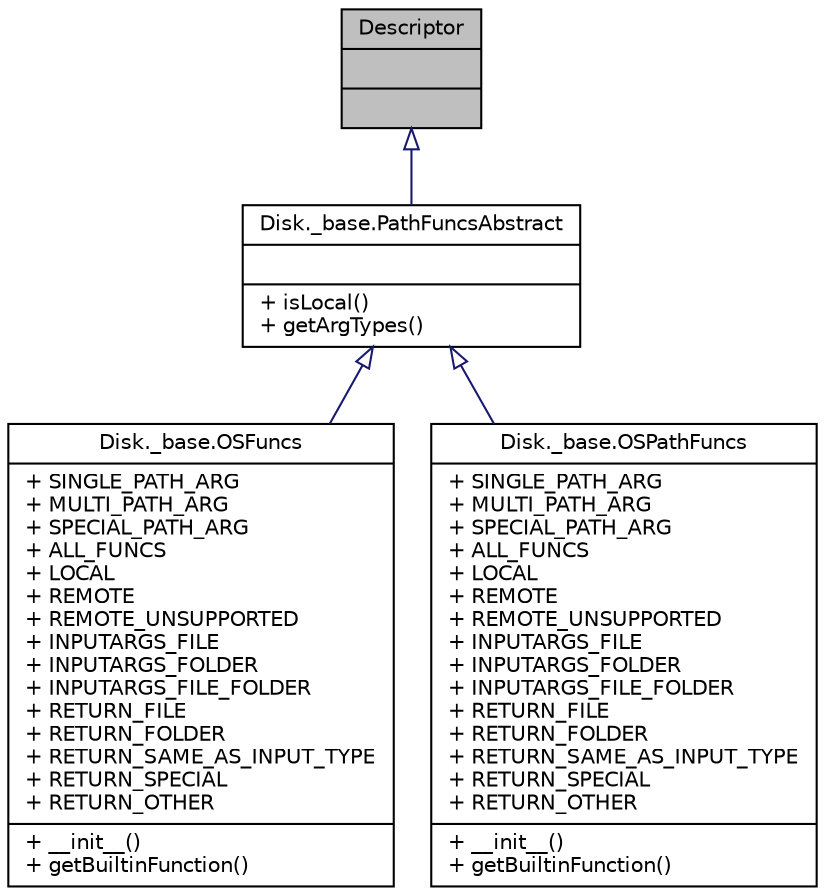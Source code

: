 digraph "Descriptor"
{
 // INTERACTIVE_SVG=YES
  bgcolor="transparent";
  edge [fontname="Helvetica",fontsize="10",labelfontname="Helvetica",labelfontsize="10"];
  node [fontname="Helvetica",fontsize="10",shape=record];
  Node1 [label="{Descriptor\n||}",height=0.2,width=0.4,color="black", fillcolor="grey75", style="filled" fontcolor="black"];
  Node1 -> Node2 [dir="back",color="midnightblue",fontsize="10",style="solid",arrowtail="onormal",fontname="Helvetica"];
  Node2 [label="{Disk._base.PathFuncsAbstract\n||+ isLocal()\l+ getArgTypes()\l}",height=0.2,width=0.4,color="black",URL="$class_disk_1_1__base_1_1_path_funcs_abstract.html"];
  Node2 -> Node3 [dir="back",color="midnightblue",fontsize="10",style="solid",arrowtail="onormal",fontname="Helvetica"];
  Node3 [label="{Disk._base.OSFuncs\n|+ SINGLE_PATH_ARG\l+ MULTI_PATH_ARG\l+ SPECIAL_PATH_ARG\l+ ALL_FUNCS\l+ LOCAL\l+ REMOTE\l+ REMOTE_UNSUPPORTED\l+ INPUTARGS_FILE\l+ INPUTARGS_FOLDER\l+ INPUTARGS_FILE_FOLDER\l+ RETURN_FILE\l+ RETURN_FOLDER\l+ RETURN_SAME_AS_INPUT_TYPE\l+ RETURN_SPECIAL\l+ RETURN_OTHER\l|+ __init__()\l+ getBuiltinFunction()\l}",height=0.2,width=0.4,color="black",URL="$class_disk_1_1__base_1_1_o_s_funcs.html"];
  Node2 -> Node4 [dir="back",color="midnightblue",fontsize="10",style="solid",arrowtail="onormal",fontname="Helvetica"];
  Node4 [label="{Disk._base.OSPathFuncs\n|+ SINGLE_PATH_ARG\l+ MULTI_PATH_ARG\l+ SPECIAL_PATH_ARG\l+ ALL_FUNCS\l+ LOCAL\l+ REMOTE\l+ REMOTE_UNSUPPORTED\l+ INPUTARGS_FILE\l+ INPUTARGS_FOLDER\l+ INPUTARGS_FILE_FOLDER\l+ RETURN_FILE\l+ RETURN_FOLDER\l+ RETURN_SAME_AS_INPUT_TYPE\l+ RETURN_SPECIAL\l+ RETURN_OTHER\l|+ __init__()\l+ getBuiltinFunction()\l}",height=0.2,width=0.4,color="black",URL="$class_disk_1_1__base_1_1_o_s_path_funcs.html"];
}
